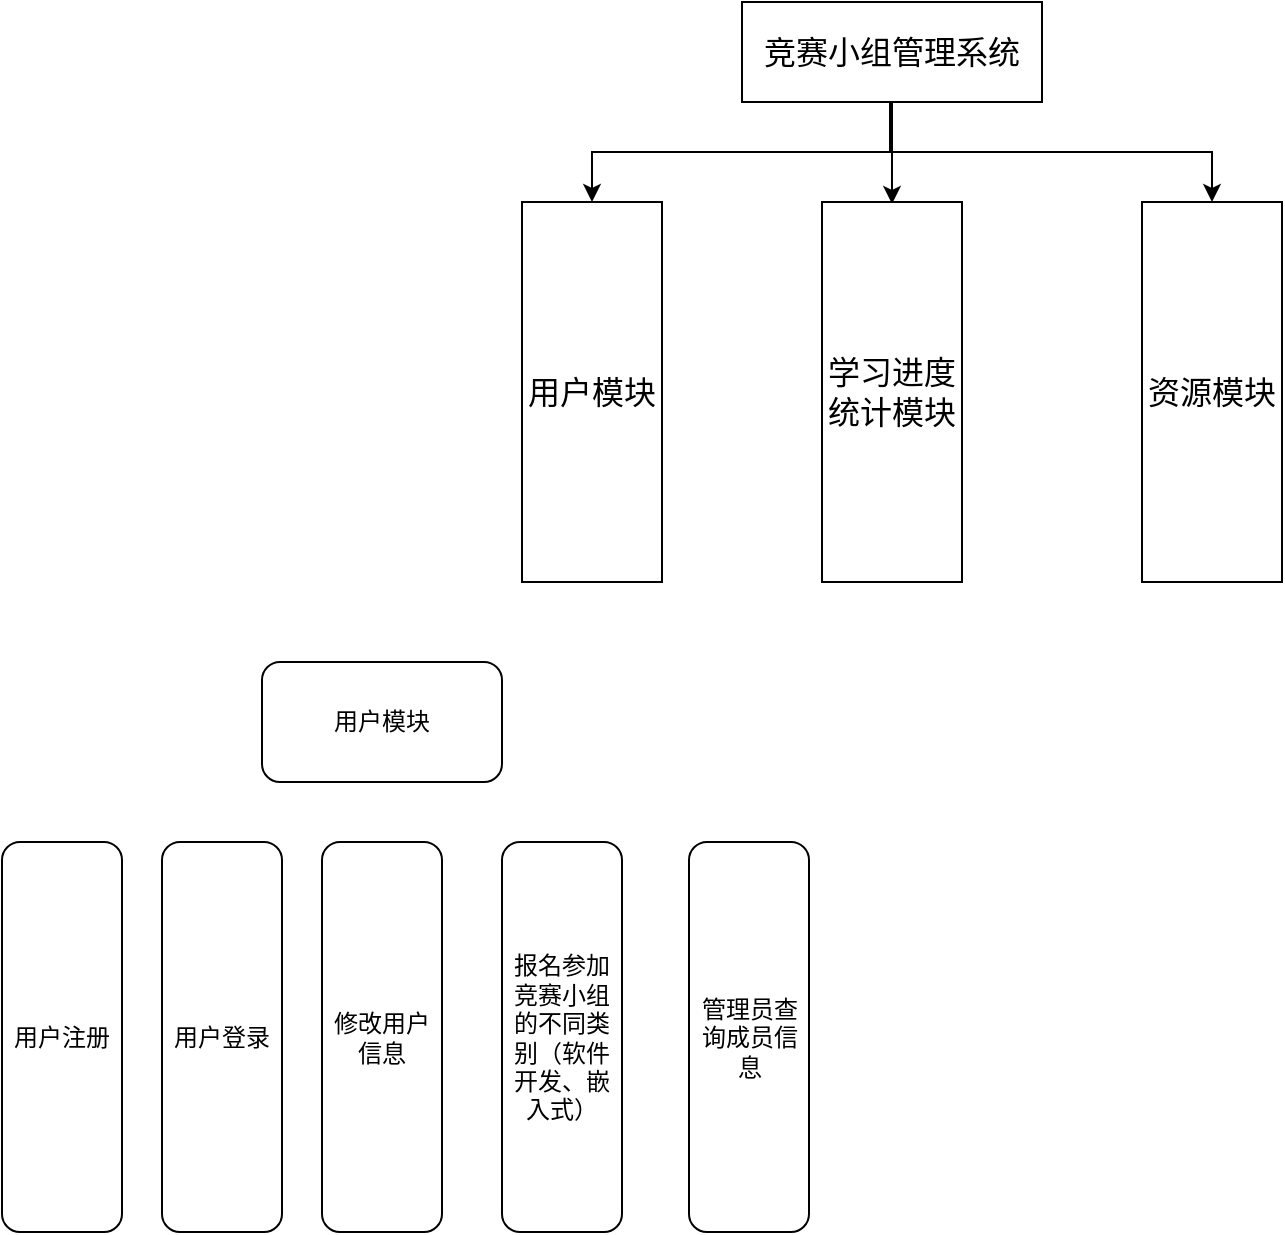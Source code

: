 <mxfile version="21.1.5" type="github">
  <diagram name="第 1 页" id="9OnakmlHcYKit9j99j7f">
    <mxGraphModel dx="1197" dy="692" grid="1" gridSize="10" guides="1" tooltips="1" connect="1" arrows="1" fold="1" page="1" pageScale="1" pageWidth="827" pageHeight="1169" math="0" shadow="0">
      <root>
        <mxCell id="0" />
        <mxCell id="1" parent="0" />
        <mxCell id="pbWnh9Zu2TdGxRiYwKqQ-10" style="edgeStyle=orthogonalEdgeStyle;rounded=0;orthogonalLoop=1;jettySize=auto;html=1;exitX=0.5;exitY=1;exitDx=0;exitDy=0;" edge="1" parent="1" source="pbWnh9Zu2TdGxRiYwKqQ-1" target="pbWnh9Zu2TdGxRiYwKqQ-4">
          <mxGeometry relative="1" as="geometry" />
        </mxCell>
        <mxCell id="pbWnh9Zu2TdGxRiYwKqQ-11" style="edgeStyle=orthogonalEdgeStyle;rounded=0;orthogonalLoop=1;jettySize=auto;html=1;exitX=0.5;exitY=1;exitDx=0;exitDy=0;entryX=0.657;entryY=0.005;entryDx=0;entryDy=0;entryPerimeter=0;" edge="1" parent="1">
          <mxGeometry relative="1" as="geometry">
            <mxPoint x="484" y="190" as="sourcePoint" />
            <mxPoint x="484.99" y="240.95" as="targetPoint" />
            <Array as="points">
              <mxPoint x="484" y="215" />
              <mxPoint x="485" y="215" />
            </Array>
          </mxGeometry>
        </mxCell>
        <mxCell id="pbWnh9Zu2TdGxRiYwKqQ-12" style="edgeStyle=orthogonalEdgeStyle;rounded=0;orthogonalLoop=1;jettySize=auto;html=1;exitX=0.5;exitY=1;exitDx=0;exitDy=0;entryX=0.5;entryY=0;entryDx=0;entryDy=0;" edge="1" parent="1" source="pbWnh9Zu2TdGxRiYwKqQ-1" target="pbWnh9Zu2TdGxRiYwKqQ-6">
          <mxGeometry relative="1" as="geometry" />
        </mxCell>
        <mxCell id="pbWnh9Zu2TdGxRiYwKqQ-1" value="竞赛小组管理系统" style="rounded=0;whiteSpace=wrap;html=1;fontSize=16;" vertex="1" parent="1">
          <mxGeometry x="410" y="140" width="150" height="50" as="geometry" />
        </mxCell>
        <mxCell id="pbWnh9Zu2TdGxRiYwKqQ-4" value="用户模块" style="rounded=0;whiteSpace=wrap;html=1;fontSize=16;" vertex="1" parent="1">
          <mxGeometry x="300" y="240" width="70" height="190" as="geometry" />
        </mxCell>
        <mxCell id="pbWnh9Zu2TdGxRiYwKqQ-5" value="学习进度统计模块" style="rounded=0;whiteSpace=wrap;html=1;fontSize=16;" vertex="1" parent="1">
          <mxGeometry x="450" y="240" width="70" height="190" as="geometry" />
        </mxCell>
        <mxCell id="pbWnh9Zu2TdGxRiYwKqQ-6" value="资源模块" style="rounded=0;whiteSpace=wrap;html=1;fontSize=16;" vertex="1" parent="1">
          <mxGeometry x="610" y="240" width="70" height="190" as="geometry" />
        </mxCell>
        <mxCell id="pbWnh9Zu2TdGxRiYwKqQ-13" value="用户模块" style="rounded=1;whiteSpace=wrap;html=1;" vertex="1" parent="1">
          <mxGeometry x="170" y="470" width="120" height="60" as="geometry" />
        </mxCell>
        <mxCell id="pbWnh9Zu2TdGxRiYwKqQ-14" value="用户注册" style="rounded=1;whiteSpace=wrap;html=1;" vertex="1" parent="1">
          <mxGeometry x="40" y="560" width="60" height="195" as="geometry" />
        </mxCell>
        <mxCell id="pbWnh9Zu2TdGxRiYwKqQ-15" value="用户登录" style="rounded=1;whiteSpace=wrap;html=1;" vertex="1" parent="1">
          <mxGeometry x="120" y="560" width="60" height="195" as="geometry" />
        </mxCell>
        <mxCell id="pbWnh9Zu2TdGxRiYwKqQ-16" value="修改用户信息" style="rounded=1;whiteSpace=wrap;html=1;" vertex="1" parent="1">
          <mxGeometry x="200" y="560" width="60" height="195" as="geometry" />
        </mxCell>
        <mxCell id="pbWnh9Zu2TdGxRiYwKqQ-17" value="报名参加竞赛小组的不同类别（软件开发、嵌入式）" style="rounded=1;whiteSpace=wrap;html=1;" vertex="1" parent="1">
          <mxGeometry x="290" y="560" width="60" height="195" as="geometry" />
        </mxCell>
        <mxCell id="pbWnh9Zu2TdGxRiYwKqQ-18" value="管理员查询成员信息" style="rounded=1;whiteSpace=wrap;html=1;" vertex="1" parent="1">
          <mxGeometry x="383.5" y="560" width="60" height="195" as="geometry" />
        </mxCell>
      </root>
    </mxGraphModel>
  </diagram>
</mxfile>
